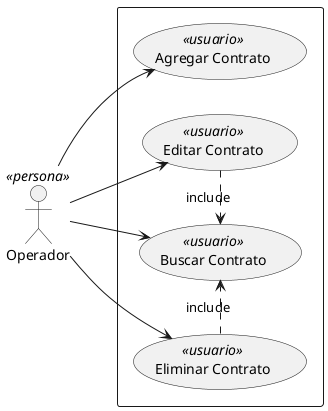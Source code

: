 @startuml
	left to right direction
	skinparam packageStyle rectangle
	Operador <<persona>> as Actor
	rectangle {
		(Agregar Contrato) as CreateUC <<usuario>>
		(Editar Contrato) as EditUC <<usuario>>
		(Buscar Contrato) as SearchUC <<usuario>>
		(Eliminar Contrato) as DeleteUC <<usuario>>
		Actor -> CreateUC
		Actor -> EditUC
		Actor -> SearchUC
		Actor --> DeleteUC
		EditUC .> SearchUC : include
		DeleteUC .> SearchUC : include
	}
@enduml
